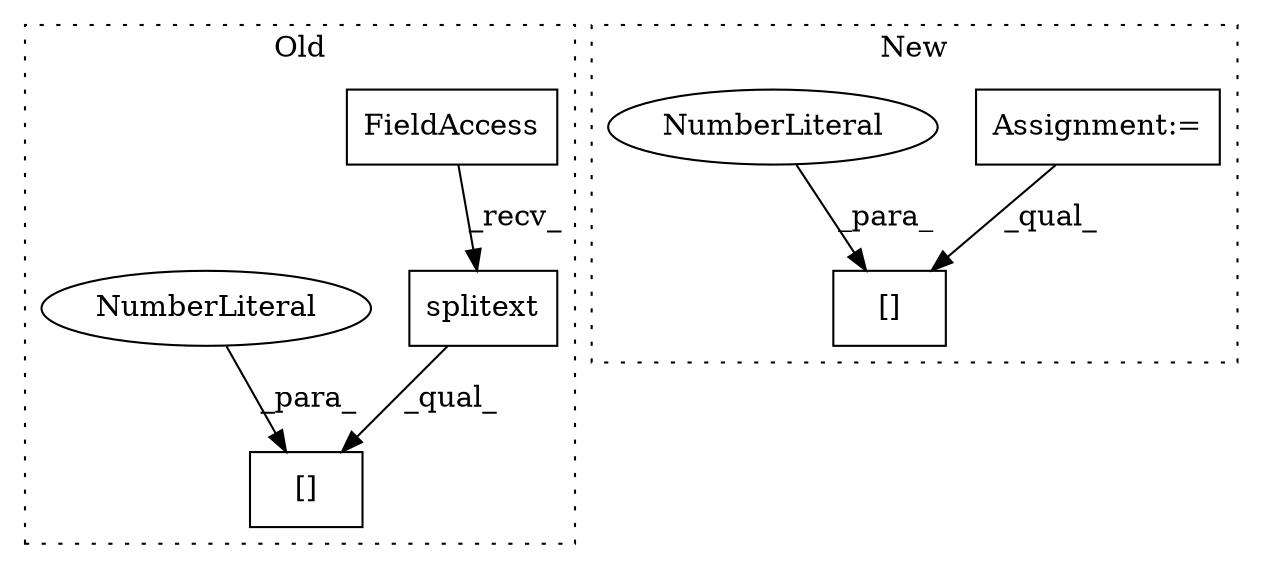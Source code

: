 digraph G {
subgraph cluster0 {
1 [label="splitext" a="32" s="60744,60761" l="9,1" shape="box"];
3 [label="FieldAccess" a="22" s="60736" l="7" shape="box"];
4 [label="[]" a="2" s="60736,60764" l="27,1" shape="box"];
5 [label="NumberLiteral" a="34" s="60763" l="1" shape="ellipse"];
label = "Old";
style="dotted";
}
subgraph cluster1 {
2 [label="[]" a="2" s="61040,61050" l="9,1" shape="box"];
6 [label="Assignment:=" a="7" s="60814" l="18" shape="box"];
7 [label="NumberLiteral" a="34" s="61049" l="1" shape="ellipse"];
label = "New";
style="dotted";
}
1 -> 4 [label="_qual_"];
3 -> 1 [label="_recv_"];
5 -> 4 [label="_para_"];
6 -> 2 [label="_qual_"];
7 -> 2 [label="_para_"];
}